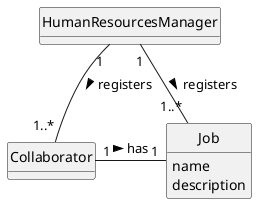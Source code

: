 @startuml
skinparam monochrome true
skinparam packageStyle rectangle
skinparam shadowing false

'left to right direction

skinparam classAttributeIconSize 0

hide circle
hide methods

'title Domain Model

'class Platform {
'  -description
'}

class HumanResourcesManager{
}

HumanResourcesManager "1" - "1..*" Job : registers >
HumanResourcesManager "1" -- "1..*" Collaborator : registers >

class Collaborator {
}

Collaborator "1" - "1" Job : has >

class Job{
    name
    description
}


'class User {
'    name
'    email
'    password
'}

'Platform "1" -- "*" Organization : has registered >
'Platform "1" -- "*" Category : defines >

'Task "*" -- "1" Employee: created by >

'Employee "0..1" -- "1" User: acts as >
'Task "*" - "1" Category: cataloged as >
@enduml